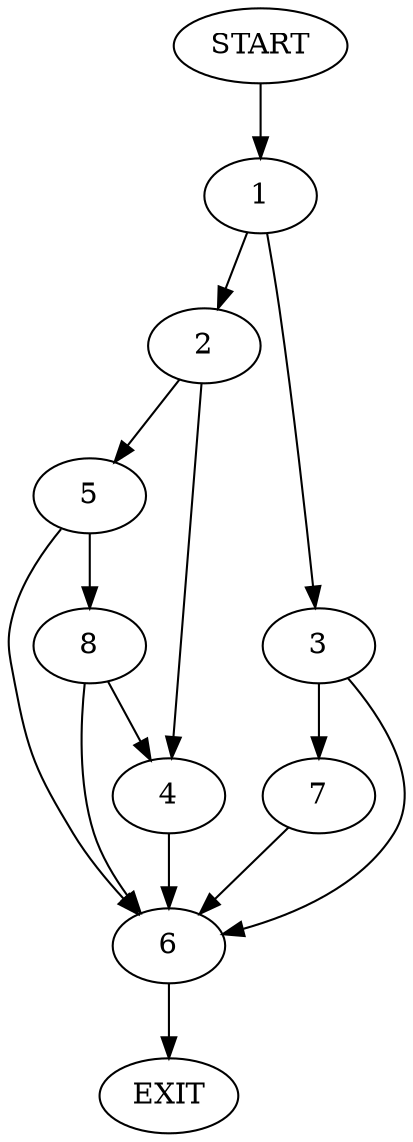 digraph {
0 [label="START"]
9 [label="EXIT"]
0 -> 1
1 -> 2
1 -> 3
2 -> 4
2 -> 5
3 -> 6
3 -> 7
4 -> 6
5 -> 6
5 -> 8
8 -> 6
8 -> 4
6 -> 9
7 -> 6
}
